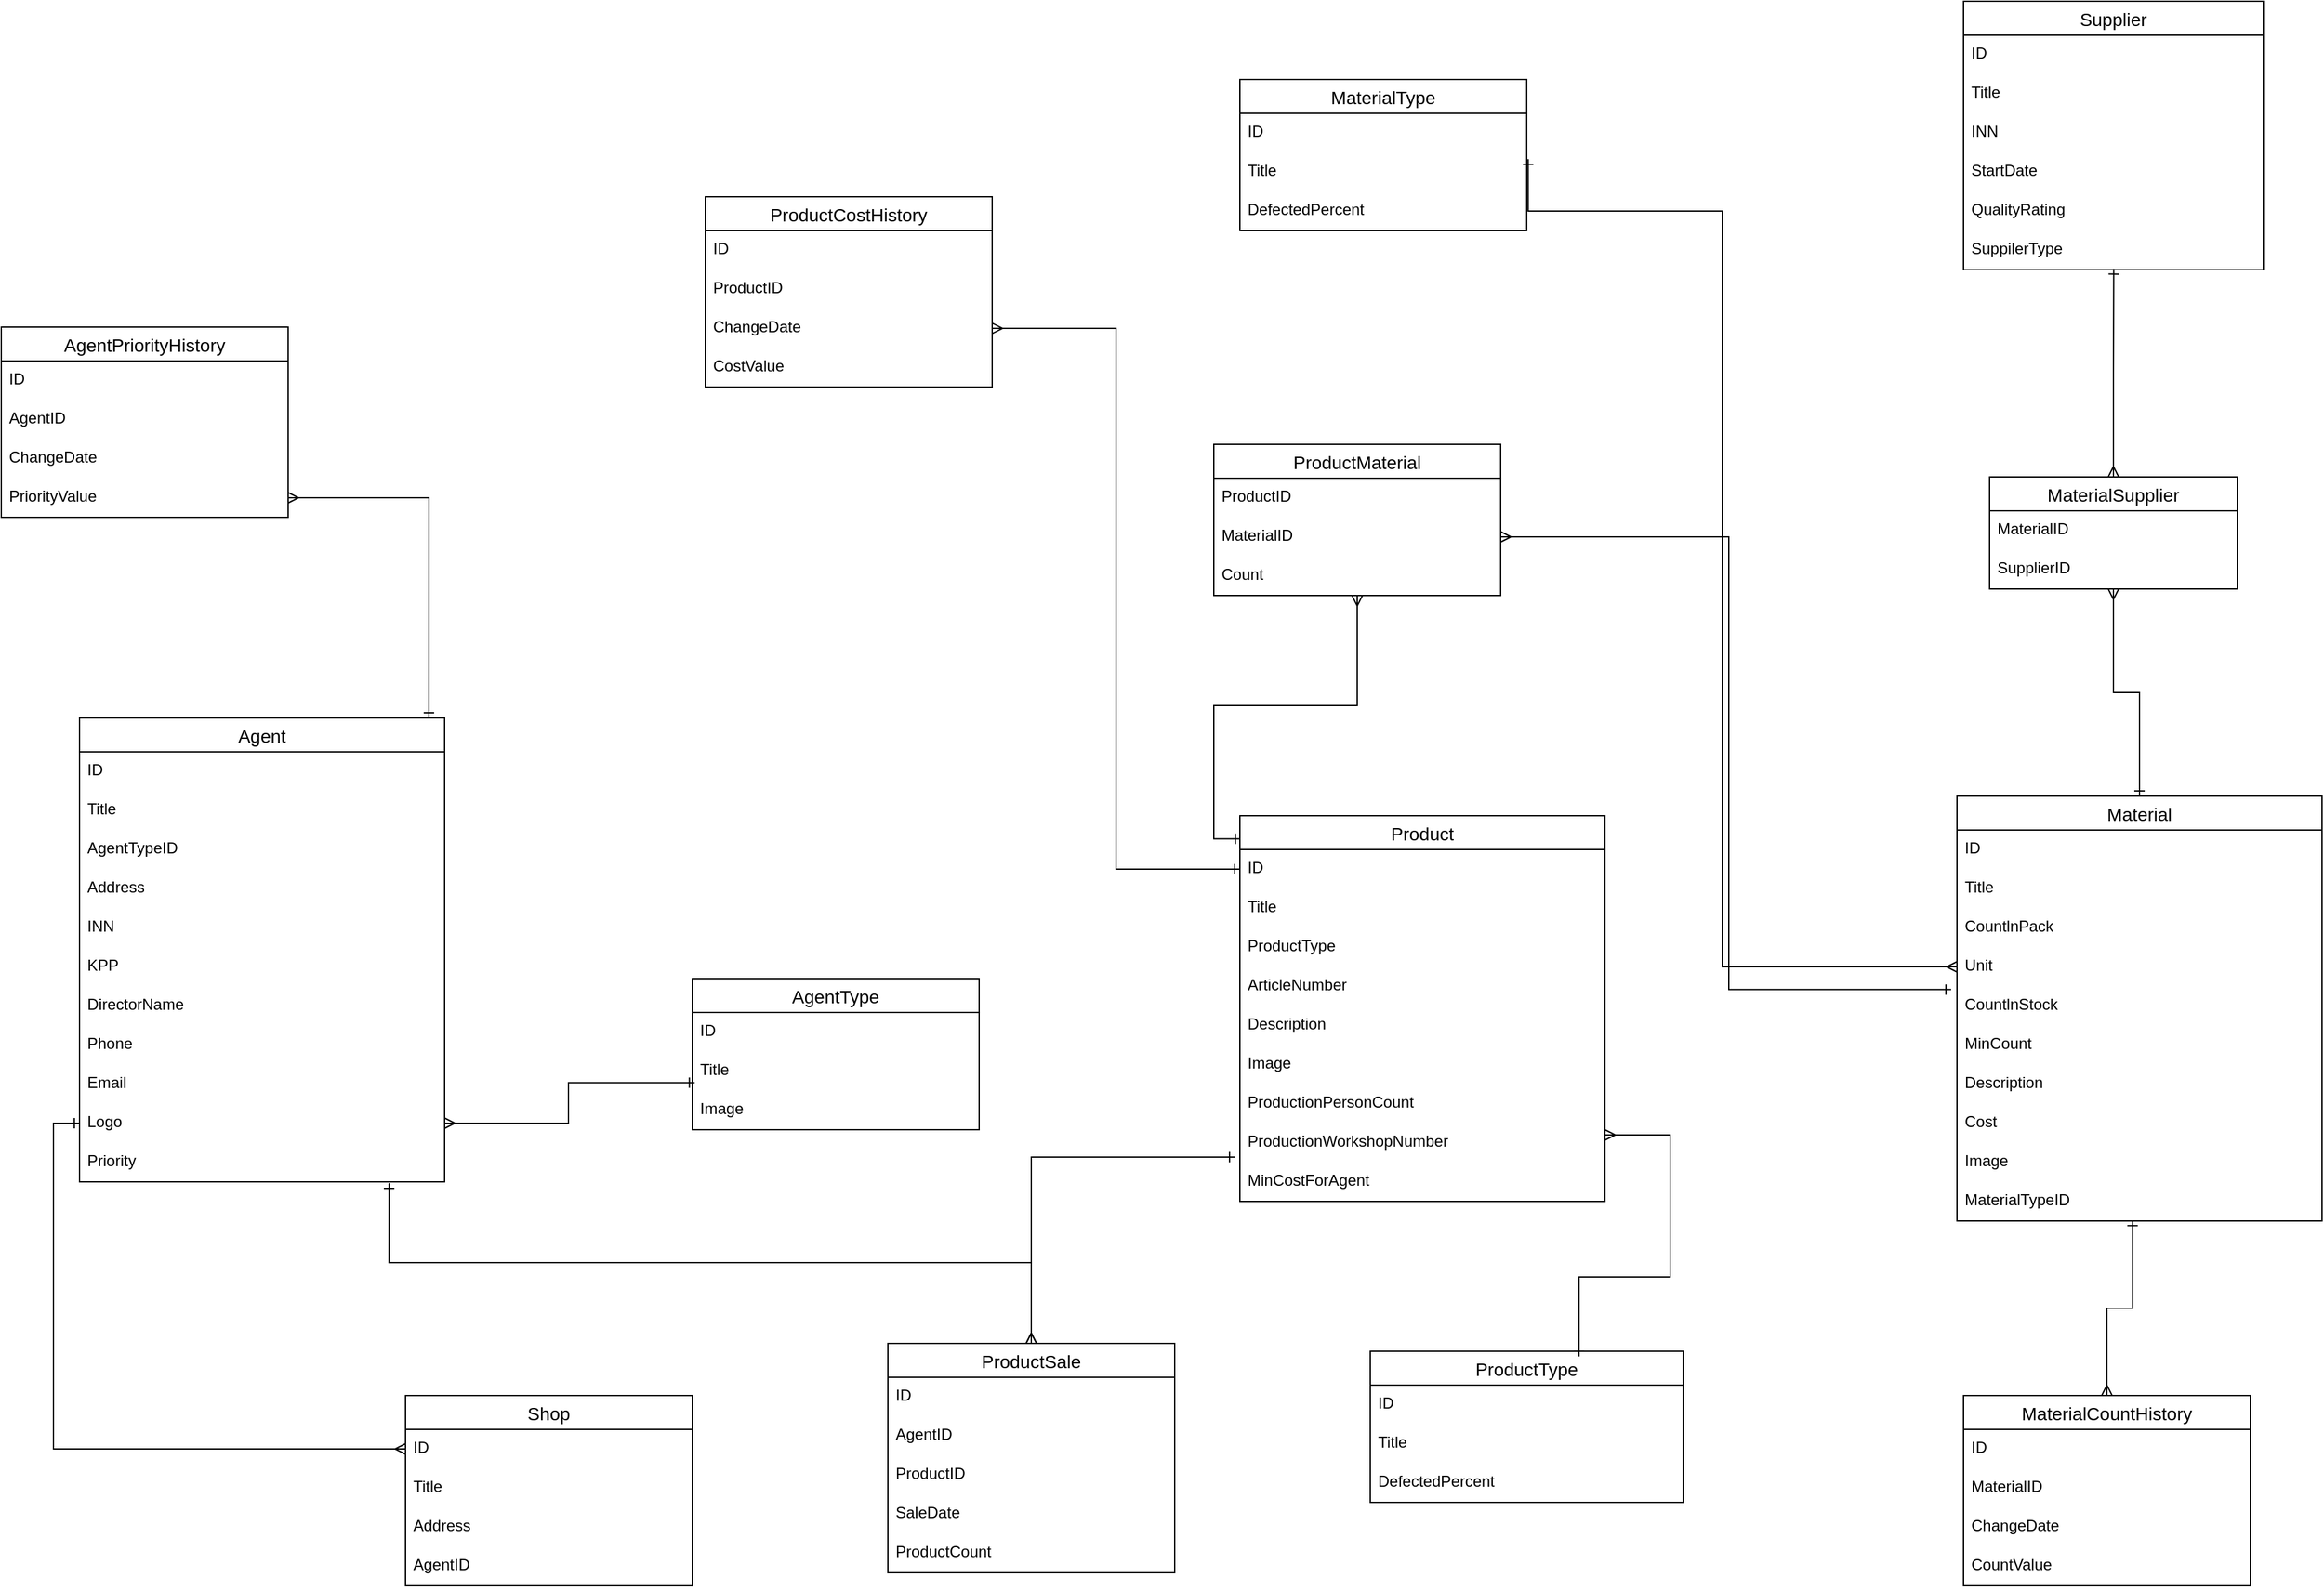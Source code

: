 <mxfile version="20.7.4" type="github">
  <diagram id="gaqqWcCMoweYMtIt2G3g" name="Страница 1">
    <mxGraphModel dx="2850" dy="983" grid="1" gridSize="10" guides="1" tooltips="1" connect="1" arrows="1" fold="1" page="1" pageScale="1" pageWidth="1100" pageHeight="850" math="0" shadow="0">
      <root>
        <mxCell id="0" />
        <mxCell id="1" parent="0" />
        <mxCell id="RBDj8pT3koU-qj71rcrs-1" value="MaterialType" style="swimlane;fontStyle=0;childLayout=stackLayout;horizontal=1;startSize=26;horizontalStack=0;resizeParent=1;resizeParentMax=0;resizeLast=0;collapsible=1;marginBottom=0;align=center;fontSize=14;" parent="1" vertex="1">
          <mxGeometry x="90" y="100" width="220" height="116" as="geometry" />
        </mxCell>
        <mxCell id="RBDj8pT3koU-qj71rcrs-2" value="ID" style="text;strokeColor=none;fillColor=none;spacingLeft=4;spacingRight=4;overflow=hidden;rotatable=0;points=[[0,0.5],[1,0.5]];portConstraint=eastwest;fontSize=12;" parent="RBDj8pT3koU-qj71rcrs-1" vertex="1">
          <mxGeometry y="26" width="220" height="30" as="geometry" />
        </mxCell>
        <mxCell id="RBDj8pT3koU-qj71rcrs-3" value="Title" style="text;strokeColor=none;fillColor=none;spacingLeft=4;spacingRight=4;overflow=hidden;rotatable=0;points=[[0,0.5],[1,0.5]];portConstraint=eastwest;fontSize=12;" parent="RBDj8pT3koU-qj71rcrs-1" vertex="1">
          <mxGeometry y="56" width="220" height="30" as="geometry" />
        </mxCell>
        <mxCell id="RBDj8pT3koU-qj71rcrs-4" value="DefectedPercent" style="text;strokeColor=none;fillColor=none;spacingLeft=4;spacingRight=4;overflow=hidden;rotatable=0;points=[[0,0.5],[1,0.5]];portConstraint=eastwest;fontSize=12;" parent="RBDj8pT3koU-qj71rcrs-1" vertex="1">
          <mxGeometry y="86" width="220" height="30" as="geometry" />
        </mxCell>
        <mxCell id="RBDj8pT3koU-qj71rcrs-5" value="Supplier" style="swimlane;fontStyle=0;childLayout=stackLayout;horizontal=1;startSize=26;horizontalStack=0;resizeParent=1;resizeParentMax=0;resizeLast=0;collapsible=1;marginBottom=0;align=center;fontSize=14;" parent="1" vertex="1">
          <mxGeometry x="645" y="40" width="230" height="206" as="geometry" />
        </mxCell>
        <mxCell id="RBDj8pT3koU-qj71rcrs-6" value="ID" style="text;strokeColor=none;fillColor=none;spacingLeft=4;spacingRight=4;overflow=hidden;rotatable=0;points=[[0,0.5],[1,0.5]];portConstraint=eastwest;fontSize=12;" parent="RBDj8pT3koU-qj71rcrs-5" vertex="1">
          <mxGeometry y="26" width="230" height="30" as="geometry" />
        </mxCell>
        <mxCell id="RBDj8pT3koU-qj71rcrs-7" value="Title" style="text;strokeColor=none;fillColor=none;spacingLeft=4;spacingRight=4;overflow=hidden;rotatable=0;points=[[0,0.5],[1,0.5]];portConstraint=eastwest;fontSize=12;" parent="RBDj8pT3koU-qj71rcrs-5" vertex="1">
          <mxGeometry y="56" width="230" height="30" as="geometry" />
        </mxCell>
        <mxCell id="RBDj8pT3koU-qj71rcrs-8" value="INN" style="text;strokeColor=none;fillColor=none;spacingLeft=4;spacingRight=4;overflow=hidden;rotatable=0;points=[[0,0.5],[1,0.5]];portConstraint=eastwest;fontSize=12;" parent="RBDj8pT3koU-qj71rcrs-5" vertex="1">
          <mxGeometry y="86" width="230" height="30" as="geometry" />
        </mxCell>
        <mxCell id="RBDj8pT3koU-qj71rcrs-9" value="StartDate" style="text;strokeColor=none;fillColor=none;spacingLeft=4;spacingRight=4;overflow=hidden;rotatable=0;points=[[0,0.5],[1,0.5]];portConstraint=eastwest;fontSize=12;" parent="RBDj8pT3koU-qj71rcrs-5" vertex="1">
          <mxGeometry y="116" width="230" height="30" as="geometry" />
        </mxCell>
        <mxCell id="RBDj8pT3koU-qj71rcrs-10" value="QualityRating" style="text;strokeColor=none;fillColor=none;spacingLeft=4;spacingRight=4;overflow=hidden;rotatable=0;points=[[0,0.5],[1,0.5]];portConstraint=eastwest;fontSize=12;" parent="RBDj8pT3koU-qj71rcrs-5" vertex="1">
          <mxGeometry y="146" width="230" height="30" as="geometry" />
        </mxCell>
        <mxCell id="RBDj8pT3koU-qj71rcrs-11" value="SuppilerType" style="text;strokeColor=none;fillColor=none;spacingLeft=4;spacingRight=4;overflow=hidden;rotatable=0;points=[[0,0.5],[1,0.5]];portConstraint=eastwest;fontSize=12;" parent="RBDj8pT3koU-qj71rcrs-5" vertex="1">
          <mxGeometry y="176" width="230" height="30" as="geometry" />
        </mxCell>
        <mxCell id="RBDj8pT3koU-qj71rcrs-12" style="edgeStyle=orthogonalEdgeStyle;rounded=0;orthogonalLoop=1;jettySize=auto;html=1;entryX=0.501;entryY=0.977;entryDx=0;entryDy=0;entryPerimeter=0;startArrow=ERmany;startFill=0;endArrow=ERone;endFill=0;" parent="1" source="RBDj8pT3koU-qj71rcrs-14" target="RBDj8pT3koU-qj71rcrs-11" edge="1">
          <mxGeometry relative="1" as="geometry" />
        </mxCell>
        <mxCell id="RBDj8pT3koU-qj71rcrs-13" style="edgeStyle=orthogonalEdgeStyle;rounded=0;orthogonalLoop=1;jettySize=auto;html=1;entryX=0.5;entryY=0;entryDx=0;entryDy=0;startArrow=ERmany;startFill=0;endArrow=ERone;endFill=0;" parent="1" source="RBDj8pT3koU-qj71rcrs-14" target="RBDj8pT3koU-qj71rcrs-17" edge="1">
          <mxGeometry relative="1" as="geometry" />
        </mxCell>
        <mxCell id="RBDj8pT3koU-qj71rcrs-14" value="MaterialSupplier" style="swimlane;fontStyle=0;childLayout=stackLayout;horizontal=1;startSize=26;horizontalStack=0;resizeParent=1;resizeParentMax=0;resizeLast=0;collapsible=1;marginBottom=0;align=center;fontSize=14;" parent="1" vertex="1">
          <mxGeometry x="665" y="405" width="190" height="86" as="geometry" />
        </mxCell>
        <mxCell id="RBDj8pT3koU-qj71rcrs-15" value="MaterialID" style="text;strokeColor=none;fillColor=none;spacingLeft=4;spacingRight=4;overflow=hidden;rotatable=0;points=[[0,0.5],[1,0.5]];portConstraint=eastwest;fontSize=12;" parent="RBDj8pT3koU-qj71rcrs-14" vertex="1">
          <mxGeometry y="26" width="190" height="30" as="geometry" />
        </mxCell>
        <mxCell id="RBDj8pT3koU-qj71rcrs-16" value="SupplierID" style="text;strokeColor=none;fillColor=none;spacingLeft=4;spacingRight=4;overflow=hidden;rotatable=0;points=[[0,0.5],[1,0.5]];portConstraint=eastwest;fontSize=12;" parent="RBDj8pT3koU-qj71rcrs-14" vertex="1">
          <mxGeometry y="56" width="190" height="30" as="geometry" />
        </mxCell>
        <mxCell id="RBDj8pT3koU-qj71rcrs-17" value="Material" style="swimlane;fontStyle=0;childLayout=stackLayout;horizontal=1;startSize=26;horizontalStack=0;resizeParent=1;resizeParentMax=0;resizeLast=0;collapsible=1;marginBottom=0;align=center;fontSize=14;" parent="1" vertex="1">
          <mxGeometry x="640" y="650" width="280" height="326" as="geometry" />
        </mxCell>
        <mxCell id="RBDj8pT3koU-qj71rcrs-18" value="ID" style="text;strokeColor=none;fillColor=none;spacingLeft=4;spacingRight=4;overflow=hidden;rotatable=0;points=[[0,0.5],[1,0.5]];portConstraint=eastwest;fontSize=12;" parent="RBDj8pT3koU-qj71rcrs-17" vertex="1">
          <mxGeometry y="26" width="280" height="30" as="geometry" />
        </mxCell>
        <mxCell id="RBDj8pT3koU-qj71rcrs-19" value="Title" style="text;strokeColor=none;fillColor=none;spacingLeft=4;spacingRight=4;overflow=hidden;rotatable=0;points=[[0,0.5],[1,0.5]];portConstraint=eastwest;fontSize=12;" parent="RBDj8pT3koU-qj71rcrs-17" vertex="1">
          <mxGeometry y="56" width="280" height="30" as="geometry" />
        </mxCell>
        <mxCell id="RBDj8pT3koU-qj71rcrs-20" value="CountlnPack" style="text;strokeColor=none;fillColor=none;spacingLeft=4;spacingRight=4;overflow=hidden;rotatable=0;points=[[0,0.5],[1,0.5]];portConstraint=eastwest;fontSize=12;" parent="RBDj8pT3koU-qj71rcrs-17" vertex="1">
          <mxGeometry y="86" width="280" height="30" as="geometry" />
        </mxCell>
        <mxCell id="RBDj8pT3koU-qj71rcrs-21" value="Unit" style="text;strokeColor=none;fillColor=none;spacingLeft=4;spacingRight=4;overflow=hidden;rotatable=0;points=[[0,0.5],[1,0.5]];portConstraint=eastwest;fontSize=12;" parent="RBDj8pT3koU-qj71rcrs-17" vertex="1">
          <mxGeometry y="116" width="280" height="30" as="geometry" />
        </mxCell>
        <mxCell id="RBDj8pT3koU-qj71rcrs-22" value="CountlnStock" style="text;strokeColor=none;fillColor=none;spacingLeft=4;spacingRight=4;overflow=hidden;rotatable=0;points=[[0,0.5],[1,0.5]];portConstraint=eastwest;fontSize=12;" parent="RBDj8pT3koU-qj71rcrs-17" vertex="1">
          <mxGeometry y="146" width="280" height="30" as="geometry" />
        </mxCell>
        <mxCell id="RBDj8pT3koU-qj71rcrs-23" value="MinCount" style="text;strokeColor=none;fillColor=none;spacingLeft=4;spacingRight=4;overflow=hidden;rotatable=0;points=[[0,0.5],[1,0.5]];portConstraint=eastwest;fontSize=12;" parent="RBDj8pT3koU-qj71rcrs-17" vertex="1">
          <mxGeometry y="176" width="280" height="30" as="geometry" />
        </mxCell>
        <mxCell id="RBDj8pT3koU-qj71rcrs-24" value="Description" style="text;strokeColor=none;fillColor=none;spacingLeft=4;spacingRight=4;overflow=hidden;rotatable=0;points=[[0,0.5],[1,0.5]];portConstraint=eastwest;fontSize=12;" parent="RBDj8pT3koU-qj71rcrs-17" vertex="1">
          <mxGeometry y="206" width="280" height="30" as="geometry" />
        </mxCell>
        <mxCell id="RBDj8pT3koU-qj71rcrs-25" value="Cost" style="text;strokeColor=none;fillColor=none;spacingLeft=4;spacingRight=4;overflow=hidden;rotatable=0;points=[[0,0.5],[1,0.5]];portConstraint=eastwest;fontSize=12;" parent="RBDj8pT3koU-qj71rcrs-17" vertex="1">
          <mxGeometry y="236" width="280" height="30" as="geometry" />
        </mxCell>
        <mxCell id="RBDj8pT3koU-qj71rcrs-26" value="Image" style="text;strokeColor=none;fillColor=none;spacingLeft=4;spacingRight=4;overflow=hidden;rotatable=0;points=[[0,0.5],[1,0.5]];portConstraint=eastwest;fontSize=12;" parent="RBDj8pT3koU-qj71rcrs-17" vertex="1">
          <mxGeometry y="266" width="280" height="30" as="geometry" />
        </mxCell>
        <mxCell id="RBDj8pT3koU-qj71rcrs-27" value="MaterialTypeID" style="text;strokeColor=none;fillColor=none;spacingLeft=4;spacingRight=4;overflow=hidden;rotatable=0;points=[[0,0.5],[1,0.5]];portConstraint=eastwest;fontSize=12;" parent="RBDj8pT3koU-qj71rcrs-17" vertex="1">
          <mxGeometry y="296" width="280" height="30" as="geometry" />
        </mxCell>
        <mxCell id="RBDj8pT3koU-qj71rcrs-28" style="edgeStyle=orthogonalEdgeStyle;rounded=0;orthogonalLoop=1;jettySize=auto;html=1;entryX=0.481;entryY=0.987;entryDx=0;entryDy=0;entryPerimeter=0;startArrow=ERmany;startFill=0;endArrow=ERone;endFill=0;" parent="1" source="RBDj8pT3koU-qj71rcrs-29" target="RBDj8pT3koU-qj71rcrs-27" edge="1">
          <mxGeometry relative="1" as="geometry" />
        </mxCell>
        <mxCell id="RBDj8pT3koU-qj71rcrs-29" value="MaterialCountHistory" style="swimlane;fontStyle=0;childLayout=stackLayout;horizontal=1;startSize=26;horizontalStack=0;resizeParent=1;resizeParentMax=0;resizeLast=0;collapsible=1;marginBottom=0;align=center;fontSize=14;" parent="1" vertex="1">
          <mxGeometry x="645" y="1110" width="220" height="146" as="geometry" />
        </mxCell>
        <mxCell id="RBDj8pT3koU-qj71rcrs-30" value="ID" style="text;strokeColor=none;fillColor=none;spacingLeft=4;spacingRight=4;overflow=hidden;rotatable=0;points=[[0,0.5],[1,0.5]];portConstraint=eastwest;fontSize=12;" parent="RBDj8pT3koU-qj71rcrs-29" vertex="1">
          <mxGeometry y="26" width="220" height="30" as="geometry" />
        </mxCell>
        <mxCell id="RBDj8pT3koU-qj71rcrs-31" value="MaterialID" style="text;strokeColor=none;fillColor=none;spacingLeft=4;spacingRight=4;overflow=hidden;rotatable=0;points=[[0,0.5],[1,0.5]];portConstraint=eastwest;fontSize=12;" parent="RBDj8pT3koU-qj71rcrs-29" vertex="1">
          <mxGeometry y="56" width="220" height="30" as="geometry" />
        </mxCell>
        <mxCell id="RBDj8pT3koU-qj71rcrs-32" value="ChangeDate" style="text;strokeColor=none;fillColor=none;spacingLeft=4;spacingRight=4;overflow=hidden;rotatable=0;points=[[0,0.5],[1,0.5]];portConstraint=eastwest;fontSize=12;" parent="RBDj8pT3koU-qj71rcrs-29" vertex="1">
          <mxGeometry y="86" width="220" height="30" as="geometry" />
        </mxCell>
        <mxCell id="RBDj8pT3koU-qj71rcrs-33" value="CountValue" style="text;strokeColor=none;fillColor=none;spacingLeft=4;spacingRight=4;overflow=hidden;rotatable=0;points=[[0,0.5],[1,0.5]];portConstraint=eastwest;fontSize=12;" parent="RBDj8pT3koU-qj71rcrs-29" vertex="1">
          <mxGeometry y="116" width="220" height="30" as="geometry" />
        </mxCell>
        <mxCell id="RBDj8pT3koU-qj71rcrs-34" value="ProductType" style="swimlane;fontStyle=0;childLayout=stackLayout;horizontal=1;startSize=26;horizontalStack=0;resizeParent=1;resizeParentMax=0;resizeLast=0;collapsible=1;marginBottom=0;align=center;fontSize=14;" parent="1" vertex="1">
          <mxGeometry x="190" y="1076" width="240" height="116" as="geometry" />
        </mxCell>
        <mxCell id="RBDj8pT3koU-qj71rcrs-35" value="ID" style="text;strokeColor=none;fillColor=none;spacingLeft=4;spacingRight=4;overflow=hidden;rotatable=0;points=[[0,0.5],[1,0.5]];portConstraint=eastwest;fontSize=12;" parent="RBDj8pT3koU-qj71rcrs-34" vertex="1">
          <mxGeometry y="26" width="240" height="30" as="geometry" />
        </mxCell>
        <mxCell id="RBDj8pT3koU-qj71rcrs-36" value="Title" style="text;strokeColor=none;fillColor=none;spacingLeft=4;spacingRight=4;overflow=hidden;rotatable=0;points=[[0,0.5],[1,0.5]];portConstraint=eastwest;fontSize=12;" parent="RBDj8pT3koU-qj71rcrs-34" vertex="1">
          <mxGeometry y="56" width="240" height="30" as="geometry" />
        </mxCell>
        <mxCell id="RBDj8pT3koU-qj71rcrs-37" value="DefectedPercent" style="text;strokeColor=none;fillColor=none;spacingLeft=4;spacingRight=4;overflow=hidden;rotatable=0;points=[[0,0.5],[1,0.5]];portConstraint=eastwest;fontSize=12;" parent="RBDj8pT3koU-qj71rcrs-34" vertex="1">
          <mxGeometry y="86" width="240" height="30" as="geometry" />
        </mxCell>
        <mxCell id="RBDj8pT3koU-qj71rcrs-38" style="edgeStyle=orthogonalEdgeStyle;rounded=0;orthogonalLoop=1;jettySize=auto;html=1;entryX=0.002;entryY=0.06;entryDx=0;entryDy=0;entryPerimeter=0;startArrow=ERmany;startFill=0;endArrow=ERone;endFill=0;" parent="1" source="RBDj8pT3koU-qj71rcrs-39" target="RBDj8pT3koU-qj71rcrs-43" edge="1">
          <mxGeometry relative="1" as="geometry" />
        </mxCell>
        <mxCell id="RBDj8pT3koU-qj71rcrs-39" value="ProductMaterial" style="swimlane;fontStyle=0;childLayout=stackLayout;horizontal=1;startSize=26;horizontalStack=0;resizeParent=1;resizeParentMax=0;resizeLast=0;collapsible=1;marginBottom=0;align=center;fontSize=14;" parent="1" vertex="1">
          <mxGeometry x="70" y="380" width="220" height="116" as="geometry" />
        </mxCell>
        <mxCell id="RBDj8pT3koU-qj71rcrs-40" value="ProductID" style="text;strokeColor=none;fillColor=none;spacingLeft=4;spacingRight=4;overflow=hidden;rotatable=0;points=[[0,0.5],[1,0.5]];portConstraint=eastwest;fontSize=12;" parent="RBDj8pT3koU-qj71rcrs-39" vertex="1">
          <mxGeometry y="26" width="220" height="30" as="geometry" />
        </mxCell>
        <mxCell id="RBDj8pT3koU-qj71rcrs-41" value="MaterialID" style="text;strokeColor=none;fillColor=none;spacingLeft=4;spacingRight=4;overflow=hidden;rotatable=0;points=[[0,0.5],[1,0.5]];portConstraint=eastwest;fontSize=12;" parent="RBDj8pT3koU-qj71rcrs-39" vertex="1">
          <mxGeometry y="56" width="220" height="30" as="geometry" />
        </mxCell>
        <mxCell id="RBDj8pT3koU-qj71rcrs-42" value="Count" style="text;strokeColor=none;fillColor=none;spacingLeft=4;spacingRight=4;overflow=hidden;rotatable=0;points=[[0,0.5],[1,0.5]];portConstraint=eastwest;fontSize=12;" parent="RBDj8pT3koU-qj71rcrs-39" vertex="1">
          <mxGeometry y="86" width="220" height="30" as="geometry" />
        </mxCell>
        <mxCell id="RBDj8pT3koU-qj71rcrs-43" value="Product" style="swimlane;fontStyle=0;childLayout=stackLayout;horizontal=1;startSize=26;horizontalStack=0;resizeParent=1;resizeParentMax=0;resizeLast=0;collapsible=1;marginBottom=0;align=center;fontSize=14;" parent="1" vertex="1">
          <mxGeometry x="90" y="665" width="280" height="296" as="geometry" />
        </mxCell>
        <mxCell id="RBDj8pT3koU-qj71rcrs-44" value="ID" style="text;strokeColor=none;fillColor=none;spacingLeft=4;spacingRight=4;overflow=hidden;rotatable=0;points=[[0,0.5],[1,0.5]];portConstraint=eastwest;fontSize=12;" parent="RBDj8pT3koU-qj71rcrs-43" vertex="1">
          <mxGeometry y="26" width="280" height="30" as="geometry" />
        </mxCell>
        <mxCell id="RBDj8pT3koU-qj71rcrs-45" value="Title" style="text;strokeColor=none;fillColor=none;spacingLeft=4;spacingRight=4;overflow=hidden;rotatable=0;points=[[0,0.5],[1,0.5]];portConstraint=eastwest;fontSize=12;" parent="RBDj8pT3koU-qj71rcrs-43" vertex="1">
          <mxGeometry y="56" width="280" height="30" as="geometry" />
        </mxCell>
        <mxCell id="RBDj8pT3koU-qj71rcrs-46" value="ProductType" style="text;strokeColor=none;fillColor=none;spacingLeft=4;spacingRight=4;overflow=hidden;rotatable=0;points=[[0,0.5],[1,0.5]];portConstraint=eastwest;fontSize=12;" parent="RBDj8pT3koU-qj71rcrs-43" vertex="1">
          <mxGeometry y="86" width="280" height="30" as="geometry" />
        </mxCell>
        <mxCell id="RBDj8pT3koU-qj71rcrs-47" value="ArticleNumber" style="text;strokeColor=none;fillColor=none;spacingLeft=4;spacingRight=4;overflow=hidden;rotatable=0;points=[[0,0.5],[1,0.5]];portConstraint=eastwest;fontSize=12;" parent="RBDj8pT3koU-qj71rcrs-43" vertex="1">
          <mxGeometry y="116" width="280" height="30" as="geometry" />
        </mxCell>
        <mxCell id="RBDj8pT3koU-qj71rcrs-48" value="Description" style="text;strokeColor=none;fillColor=none;spacingLeft=4;spacingRight=4;overflow=hidden;rotatable=0;points=[[0,0.5],[1,0.5]];portConstraint=eastwest;fontSize=12;" parent="RBDj8pT3koU-qj71rcrs-43" vertex="1">
          <mxGeometry y="146" width="280" height="30" as="geometry" />
        </mxCell>
        <mxCell id="RBDj8pT3koU-qj71rcrs-49" value="Image" style="text;strokeColor=none;fillColor=none;spacingLeft=4;spacingRight=4;overflow=hidden;rotatable=0;points=[[0,0.5],[1,0.5]];portConstraint=eastwest;fontSize=12;" parent="RBDj8pT3koU-qj71rcrs-43" vertex="1">
          <mxGeometry y="176" width="280" height="30" as="geometry" />
        </mxCell>
        <mxCell id="RBDj8pT3koU-qj71rcrs-50" value="ProductionPersonCount" style="text;strokeColor=none;fillColor=none;spacingLeft=4;spacingRight=4;overflow=hidden;rotatable=0;points=[[0,0.5],[1,0.5]];portConstraint=eastwest;fontSize=12;" parent="RBDj8pT3koU-qj71rcrs-43" vertex="1">
          <mxGeometry y="206" width="280" height="30" as="geometry" />
        </mxCell>
        <mxCell id="RBDj8pT3koU-qj71rcrs-51" value="ProductionWorkshopNumber" style="text;strokeColor=none;fillColor=none;spacingLeft=4;spacingRight=4;overflow=hidden;rotatable=0;points=[[0,0.5],[1,0.5]];portConstraint=eastwest;fontSize=12;" parent="RBDj8pT3koU-qj71rcrs-43" vertex="1">
          <mxGeometry y="236" width="280" height="30" as="geometry" />
        </mxCell>
        <mxCell id="RBDj8pT3koU-qj71rcrs-52" value="MinCostForAgent" style="text;strokeColor=none;fillColor=none;spacingLeft=4;spacingRight=4;overflow=hidden;rotatable=0;points=[[0,0.5],[1,0.5]];portConstraint=eastwest;fontSize=12;" parent="RBDj8pT3koU-qj71rcrs-43" vertex="1">
          <mxGeometry y="266" width="280" height="30" as="geometry" />
        </mxCell>
        <mxCell id="RBDj8pT3koU-qj71rcrs-53" value="AgentType" style="swimlane;fontStyle=0;childLayout=stackLayout;horizontal=1;startSize=26;horizontalStack=0;resizeParent=1;resizeParentMax=0;resizeLast=0;collapsible=1;marginBottom=0;align=center;fontSize=14;" parent="1" vertex="1">
          <mxGeometry x="-330" y="790" width="220" height="116" as="geometry" />
        </mxCell>
        <mxCell id="RBDj8pT3koU-qj71rcrs-54" value="ID" style="text;strokeColor=none;fillColor=none;spacingLeft=4;spacingRight=4;overflow=hidden;rotatable=0;points=[[0,0.5],[1,0.5]];portConstraint=eastwest;fontSize=12;" parent="RBDj8pT3koU-qj71rcrs-53" vertex="1">
          <mxGeometry y="26" width="220" height="30" as="geometry" />
        </mxCell>
        <mxCell id="RBDj8pT3koU-qj71rcrs-55" value="Title" style="text;strokeColor=none;fillColor=none;spacingLeft=4;spacingRight=4;overflow=hidden;rotatable=0;points=[[0,0.5],[1,0.5]];portConstraint=eastwest;fontSize=12;" parent="RBDj8pT3koU-qj71rcrs-53" vertex="1">
          <mxGeometry y="56" width="220" height="30" as="geometry" />
        </mxCell>
        <mxCell id="RBDj8pT3koU-qj71rcrs-56" value="Image" style="text;strokeColor=none;fillColor=none;spacingLeft=4;spacingRight=4;overflow=hidden;rotatable=0;points=[[0,0.5],[1,0.5]];portConstraint=eastwest;fontSize=12;" parent="RBDj8pT3koU-qj71rcrs-53" vertex="1">
          <mxGeometry y="86" width="220" height="30" as="geometry" />
        </mxCell>
        <mxCell id="RBDj8pT3koU-qj71rcrs-57" style="edgeStyle=orthogonalEdgeStyle;rounded=0;orthogonalLoop=1;jettySize=auto;html=1;entryX=0.848;entryY=1.033;entryDx=0;entryDy=0;entryPerimeter=0;startArrow=ERmany;startFill=0;endArrow=ERone;endFill=0;" parent="1" source="RBDj8pT3koU-qj71rcrs-59" target="RBDj8pT3koU-qj71rcrs-91" edge="1">
          <mxGeometry relative="1" as="geometry" />
        </mxCell>
        <mxCell id="RBDj8pT3koU-qj71rcrs-58" style="edgeStyle=orthogonalEdgeStyle;rounded=0;orthogonalLoop=1;jettySize=auto;html=1;entryX=-0.014;entryY=0.867;entryDx=0;entryDy=0;entryPerimeter=0;startArrow=ERmany;startFill=0;endArrow=ERone;endFill=0;" parent="1" source="RBDj8pT3koU-qj71rcrs-59" target="RBDj8pT3koU-qj71rcrs-51" edge="1">
          <mxGeometry relative="1" as="geometry" />
        </mxCell>
        <mxCell id="RBDj8pT3koU-qj71rcrs-59" value="ProductSale" style="swimlane;fontStyle=0;childLayout=stackLayout;horizontal=1;startSize=26;horizontalStack=0;resizeParent=1;resizeParentMax=0;resizeLast=0;collapsible=1;marginBottom=0;align=center;fontSize=14;" parent="1" vertex="1">
          <mxGeometry x="-180" y="1070" width="220" height="176" as="geometry" />
        </mxCell>
        <mxCell id="RBDj8pT3koU-qj71rcrs-60" value="ID" style="text;strokeColor=none;fillColor=none;spacingLeft=4;spacingRight=4;overflow=hidden;rotatable=0;points=[[0,0.5],[1,0.5]];portConstraint=eastwest;fontSize=12;" parent="RBDj8pT3koU-qj71rcrs-59" vertex="1">
          <mxGeometry y="26" width="220" height="30" as="geometry" />
        </mxCell>
        <mxCell id="RBDj8pT3koU-qj71rcrs-61" value="AgentID" style="text;strokeColor=none;fillColor=none;spacingLeft=4;spacingRight=4;overflow=hidden;rotatable=0;points=[[0,0.5],[1,0.5]];portConstraint=eastwest;fontSize=12;" parent="RBDj8pT3koU-qj71rcrs-59" vertex="1">
          <mxGeometry y="56" width="220" height="30" as="geometry" />
        </mxCell>
        <mxCell id="RBDj8pT3koU-qj71rcrs-62" value="ProductID" style="text;strokeColor=none;fillColor=none;spacingLeft=4;spacingRight=4;overflow=hidden;rotatable=0;points=[[0,0.5],[1,0.5]];portConstraint=eastwest;fontSize=12;" parent="RBDj8pT3koU-qj71rcrs-59" vertex="1">
          <mxGeometry y="86" width="220" height="30" as="geometry" />
        </mxCell>
        <mxCell id="RBDj8pT3koU-qj71rcrs-63" value="SaleDate" style="text;strokeColor=none;fillColor=none;spacingLeft=4;spacingRight=4;overflow=hidden;rotatable=0;points=[[0,0.5],[1,0.5]];portConstraint=eastwest;fontSize=12;" parent="RBDj8pT3koU-qj71rcrs-59" vertex="1">
          <mxGeometry y="116" width="220" height="30" as="geometry" />
        </mxCell>
        <mxCell id="RBDj8pT3koU-qj71rcrs-64" value="ProductCount" style="text;strokeColor=none;fillColor=none;spacingLeft=4;spacingRight=4;overflow=hidden;rotatable=0;points=[[0,0.5],[1,0.5]];portConstraint=eastwest;fontSize=12;" parent="RBDj8pT3koU-qj71rcrs-59" vertex="1">
          <mxGeometry y="146" width="220" height="30" as="geometry" />
        </mxCell>
        <mxCell id="RBDj8pT3koU-qj71rcrs-65" value="Shop" style="swimlane;fontStyle=0;childLayout=stackLayout;horizontal=1;startSize=26;horizontalStack=0;resizeParent=1;resizeParentMax=0;resizeLast=0;collapsible=1;marginBottom=0;align=center;fontSize=14;" parent="1" vertex="1">
          <mxGeometry x="-550" y="1110" width="220" height="146" as="geometry" />
        </mxCell>
        <mxCell id="RBDj8pT3koU-qj71rcrs-66" value="ID" style="text;strokeColor=none;fillColor=none;spacingLeft=4;spacingRight=4;overflow=hidden;rotatable=0;points=[[0,0.5],[1,0.5]];portConstraint=eastwest;fontSize=12;" parent="RBDj8pT3koU-qj71rcrs-65" vertex="1">
          <mxGeometry y="26" width="220" height="30" as="geometry" />
        </mxCell>
        <mxCell id="RBDj8pT3koU-qj71rcrs-67" value="Title" style="text;strokeColor=none;fillColor=none;spacingLeft=4;spacingRight=4;overflow=hidden;rotatable=0;points=[[0,0.5],[1,0.5]];portConstraint=eastwest;fontSize=12;" parent="RBDj8pT3koU-qj71rcrs-65" vertex="1">
          <mxGeometry y="56" width="220" height="30" as="geometry" />
        </mxCell>
        <mxCell id="RBDj8pT3koU-qj71rcrs-68" value="Address" style="text;strokeColor=none;fillColor=none;spacingLeft=4;spacingRight=4;overflow=hidden;rotatable=0;points=[[0,0.5],[1,0.5]];portConstraint=eastwest;fontSize=12;" parent="RBDj8pT3koU-qj71rcrs-65" vertex="1">
          <mxGeometry y="86" width="220" height="30" as="geometry" />
        </mxCell>
        <mxCell id="RBDj8pT3koU-qj71rcrs-69" value="AgentID" style="text;strokeColor=none;fillColor=none;spacingLeft=4;spacingRight=4;overflow=hidden;rotatable=0;points=[[0,0.5],[1,0.5]];portConstraint=eastwest;fontSize=12;" parent="RBDj8pT3koU-qj71rcrs-65" vertex="1">
          <mxGeometry y="116" width="220" height="30" as="geometry" />
        </mxCell>
        <mxCell id="RBDj8pT3koU-qj71rcrs-70" value="ProductCostHistory" style="swimlane;fontStyle=0;childLayout=stackLayout;horizontal=1;startSize=26;horizontalStack=0;resizeParent=1;resizeParentMax=0;resizeLast=0;collapsible=1;marginBottom=0;align=center;fontSize=14;" parent="1" vertex="1">
          <mxGeometry x="-320" y="190" width="220" height="146" as="geometry" />
        </mxCell>
        <mxCell id="RBDj8pT3koU-qj71rcrs-71" value="ID" style="text;strokeColor=none;fillColor=none;spacingLeft=4;spacingRight=4;overflow=hidden;rotatable=0;points=[[0,0.5],[1,0.5]];portConstraint=eastwest;fontSize=12;" parent="RBDj8pT3koU-qj71rcrs-70" vertex="1">
          <mxGeometry y="26" width="220" height="30" as="geometry" />
        </mxCell>
        <mxCell id="RBDj8pT3koU-qj71rcrs-72" value="ProductID" style="text;strokeColor=none;fillColor=none;spacingLeft=4;spacingRight=4;overflow=hidden;rotatable=0;points=[[0,0.5],[1,0.5]];portConstraint=eastwest;fontSize=12;" parent="RBDj8pT3koU-qj71rcrs-70" vertex="1">
          <mxGeometry y="56" width="220" height="30" as="geometry" />
        </mxCell>
        <mxCell id="RBDj8pT3koU-qj71rcrs-73" value="ChangeDate" style="text;strokeColor=none;fillColor=none;spacingLeft=4;spacingRight=4;overflow=hidden;rotatable=0;points=[[0,0.5],[1,0.5]];portConstraint=eastwest;fontSize=12;" parent="RBDj8pT3koU-qj71rcrs-70" vertex="1">
          <mxGeometry y="86" width="220" height="30" as="geometry" />
        </mxCell>
        <mxCell id="RBDj8pT3koU-qj71rcrs-74" value="CostValue" style="text;strokeColor=none;fillColor=none;spacingLeft=4;spacingRight=4;overflow=hidden;rotatable=0;points=[[0,0.5],[1,0.5]];portConstraint=eastwest;fontSize=12;" parent="RBDj8pT3koU-qj71rcrs-70" vertex="1">
          <mxGeometry y="116" width="220" height="30" as="geometry" />
        </mxCell>
        <mxCell id="RBDj8pT3koU-qj71rcrs-75" value="AgentPriorityHistory" style="swimlane;fontStyle=0;childLayout=stackLayout;horizontal=1;startSize=26;horizontalStack=0;resizeParent=1;resizeParentMax=0;resizeLast=0;collapsible=1;marginBottom=0;align=center;fontSize=14;" parent="1" vertex="1">
          <mxGeometry x="-860" y="290" width="220" height="146" as="geometry" />
        </mxCell>
        <mxCell id="RBDj8pT3koU-qj71rcrs-76" value="ID" style="text;strokeColor=none;fillColor=none;spacingLeft=4;spacingRight=4;overflow=hidden;rotatable=0;points=[[0,0.5],[1,0.5]];portConstraint=eastwest;fontSize=12;" parent="RBDj8pT3koU-qj71rcrs-75" vertex="1">
          <mxGeometry y="26" width="220" height="30" as="geometry" />
        </mxCell>
        <mxCell id="RBDj8pT3koU-qj71rcrs-77" value="AgentID" style="text;strokeColor=none;fillColor=none;spacingLeft=4;spacingRight=4;overflow=hidden;rotatable=0;points=[[0,0.5],[1,0.5]];portConstraint=eastwest;fontSize=12;" parent="RBDj8pT3koU-qj71rcrs-75" vertex="1">
          <mxGeometry y="56" width="220" height="30" as="geometry" />
        </mxCell>
        <mxCell id="RBDj8pT3koU-qj71rcrs-78" value="ChangeDate" style="text;strokeColor=none;fillColor=none;spacingLeft=4;spacingRight=4;overflow=hidden;rotatable=0;points=[[0,0.5],[1,0.5]];portConstraint=eastwest;fontSize=12;" parent="RBDj8pT3koU-qj71rcrs-75" vertex="1">
          <mxGeometry y="86" width="220" height="30" as="geometry" />
        </mxCell>
        <mxCell id="RBDj8pT3koU-qj71rcrs-79" value="PriorityValue" style="text;strokeColor=none;fillColor=none;spacingLeft=4;spacingRight=4;overflow=hidden;rotatable=0;points=[[0,0.5],[1,0.5]];portConstraint=eastwest;fontSize=12;" parent="RBDj8pT3koU-qj71rcrs-75" vertex="1">
          <mxGeometry y="116" width="220" height="30" as="geometry" />
        </mxCell>
        <mxCell id="RBDj8pT3koU-qj71rcrs-80" value="Agent" style="swimlane;fontStyle=0;childLayout=stackLayout;horizontal=1;startSize=26;horizontalStack=0;resizeParent=1;resizeParentMax=0;resizeLast=0;collapsible=1;marginBottom=0;align=center;fontSize=14;" parent="1" vertex="1">
          <mxGeometry x="-800" y="590" width="280" height="356" as="geometry" />
        </mxCell>
        <mxCell id="RBDj8pT3koU-qj71rcrs-81" value="ID" style="text;strokeColor=none;fillColor=none;spacingLeft=4;spacingRight=4;overflow=hidden;rotatable=0;points=[[0,0.5],[1,0.5]];portConstraint=eastwest;fontSize=12;" parent="RBDj8pT3koU-qj71rcrs-80" vertex="1">
          <mxGeometry y="26" width="280" height="30" as="geometry" />
        </mxCell>
        <mxCell id="RBDj8pT3koU-qj71rcrs-82" value="Title" style="text;strokeColor=none;fillColor=none;spacingLeft=4;spacingRight=4;overflow=hidden;rotatable=0;points=[[0,0.5],[1,0.5]];portConstraint=eastwest;fontSize=12;" parent="RBDj8pT3koU-qj71rcrs-80" vertex="1">
          <mxGeometry y="56" width="280" height="30" as="geometry" />
        </mxCell>
        <mxCell id="RBDj8pT3koU-qj71rcrs-83" value="AgentTypeID" style="text;strokeColor=none;fillColor=none;spacingLeft=4;spacingRight=4;overflow=hidden;rotatable=0;points=[[0,0.5],[1,0.5]];portConstraint=eastwest;fontSize=12;" parent="RBDj8pT3koU-qj71rcrs-80" vertex="1">
          <mxGeometry y="86" width="280" height="30" as="geometry" />
        </mxCell>
        <mxCell id="RBDj8pT3koU-qj71rcrs-84" value="Address" style="text;strokeColor=none;fillColor=none;spacingLeft=4;spacingRight=4;overflow=hidden;rotatable=0;points=[[0,0.5],[1,0.5]];portConstraint=eastwest;fontSize=12;" parent="RBDj8pT3koU-qj71rcrs-80" vertex="1">
          <mxGeometry y="116" width="280" height="30" as="geometry" />
        </mxCell>
        <mxCell id="RBDj8pT3koU-qj71rcrs-85" value="INN" style="text;strokeColor=none;fillColor=none;spacingLeft=4;spacingRight=4;overflow=hidden;rotatable=0;points=[[0,0.5],[1,0.5]];portConstraint=eastwest;fontSize=12;" parent="RBDj8pT3koU-qj71rcrs-80" vertex="1">
          <mxGeometry y="146" width="280" height="30" as="geometry" />
        </mxCell>
        <mxCell id="RBDj8pT3koU-qj71rcrs-86" value="KPP" style="text;strokeColor=none;fillColor=none;spacingLeft=4;spacingRight=4;overflow=hidden;rotatable=0;points=[[0,0.5],[1,0.5]];portConstraint=eastwest;fontSize=12;" parent="RBDj8pT3koU-qj71rcrs-80" vertex="1">
          <mxGeometry y="176" width="280" height="30" as="geometry" />
        </mxCell>
        <mxCell id="RBDj8pT3koU-qj71rcrs-87" value="DirectorName" style="text;strokeColor=none;fillColor=none;spacingLeft=4;spacingRight=4;overflow=hidden;rotatable=0;points=[[0,0.5],[1,0.5]];portConstraint=eastwest;fontSize=12;" parent="RBDj8pT3koU-qj71rcrs-80" vertex="1">
          <mxGeometry y="206" width="280" height="30" as="geometry" />
        </mxCell>
        <mxCell id="RBDj8pT3koU-qj71rcrs-88" value="Phone" style="text;strokeColor=none;fillColor=none;spacingLeft=4;spacingRight=4;overflow=hidden;rotatable=0;points=[[0,0.5],[1,0.5]];portConstraint=eastwest;fontSize=12;" parent="RBDj8pT3koU-qj71rcrs-80" vertex="1">
          <mxGeometry y="236" width="280" height="30" as="geometry" />
        </mxCell>
        <mxCell id="RBDj8pT3koU-qj71rcrs-89" value="Email" style="text;strokeColor=none;fillColor=none;spacingLeft=4;spacingRight=4;overflow=hidden;rotatable=0;points=[[0,0.5],[1,0.5]];portConstraint=eastwest;fontSize=12;" parent="RBDj8pT3koU-qj71rcrs-80" vertex="1">
          <mxGeometry y="266" width="280" height="30" as="geometry" />
        </mxCell>
        <mxCell id="RBDj8pT3koU-qj71rcrs-90" value="Logo" style="text;strokeColor=none;fillColor=none;spacingLeft=4;spacingRight=4;overflow=hidden;rotatable=0;points=[[0,0.5],[1,0.5]];portConstraint=eastwest;fontSize=12;" parent="RBDj8pT3koU-qj71rcrs-80" vertex="1">
          <mxGeometry y="296" width="280" height="30" as="geometry" />
        </mxCell>
        <mxCell id="RBDj8pT3koU-qj71rcrs-91" value="Priority" style="text;strokeColor=none;fillColor=none;spacingLeft=4;spacingRight=4;overflow=hidden;rotatable=0;points=[[0,0.5],[1,0.5]];portConstraint=eastwest;fontSize=12;" parent="RBDj8pT3koU-qj71rcrs-80" vertex="1">
          <mxGeometry y="326" width="280" height="30" as="geometry" />
        </mxCell>
        <mxCell id="RBDj8pT3koU-qj71rcrs-92" style="edgeStyle=orthogonalEdgeStyle;rounded=0;orthogonalLoop=1;jettySize=auto;html=1;entryX=0.957;entryY=0;entryDx=0;entryDy=0;entryPerimeter=0;startArrow=ERmany;startFill=0;endArrow=ERone;endFill=0;" parent="1" source="RBDj8pT3koU-qj71rcrs-79" target="RBDj8pT3koU-qj71rcrs-80" edge="1">
          <mxGeometry relative="1" as="geometry" />
        </mxCell>
        <mxCell id="RBDj8pT3koU-qj71rcrs-93" style="edgeStyle=orthogonalEdgeStyle;rounded=0;orthogonalLoop=1;jettySize=auto;html=1;entryX=0;entryY=0.5;entryDx=0;entryDy=0;startArrow=ERmany;startFill=0;endArrow=ERone;endFill=0;" parent="1" source="RBDj8pT3koU-qj71rcrs-66" target="RBDj8pT3koU-qj71rcrs-90" edge="1">
          <mxGeometry relative="1" as="geometry" />
        </mxCell>
        <mxCell id="RBDj8pT3koU-qj71rcrs-94" style="edgeStyle=orthogonalEdgeStyle;rounded=0;orthogonalLoop=1;jettySize=auto;html=1;entryX=0.667;entryY=0.034;entryDx=0;entryDy=0;entryPerimeter=0;startArrow=ERmany;startFill=0;endArrow=ERone;endFill=0;" parent="1" target="RBDj8pT3koU-qj71rcrs-34" edge="1" source="RBDj8pT3koU-qj71rcrs-51">
          <mxGeometry relative="1" as="geometry">
            <mxPoint x="400" y="910" as="sourcePoint" />
            <Array as="points">
              <mxPoint x="420" y="910" />
              <mxPoint x="420" y="1019" />
              <mxPoint x="350" y="1019" />
            </Array>
          </mxGeometry>
        </mxCell>
        <mxCell id="RBDj8pT3koU-qj71rcrs-95" style="edgeStyle=orthogonalEdgeStyle;rounded=0;orthogonalLoop=1;jettySize=auto;html=1;entryX=0;entryY=0.5;entryDx=0;entryDy=0;startArrow=ERmany;startFill=0;endArrow=ERone;endFill=0;" parent="1" source="RBDj8pT3koU-qj71rcrs-73" target="RBDj8pT3koU-qj71rcrs-44" edge="1">
          <mxGeometry relative="1" as="geometry" />
        </mxCell>
        <mxCell id="RBDj8pT3koU-qj71rcrs-96" style="edgeStyle=orthogonalEdgeStyle;rounded=0;orthogonalLoop=1;jettySize=auto;html=1;entryX=-0.016;entryY=0.081;entryDx=0;entryDy=0;entryPerimeter=0;startArrow=ERmany;startFill=0;endArrow=ERone;endFill=0;" parent="1" source="RBDj8pT3koU-qj71rcrs-41" target="RBDj8pT3koU-qj71rcrs-22" edge="1">
          <mxGeometry relative="1" as="geometry" />
        </mxCell>
        <mxCell id="RBDj8pT3koU-qj71rcrs-97" style="edgeStyle=orthogonalEdgeStyle;rounded=0;orthogonalLoop=1;jettySize=auto;html=1;entryX=1.005;entryY=0.172;entryDx=0;entryDy=0;entryPerimeter=0;startArrow=ERmany;startFill=0;endArrow=ERone;endFill=0;" parent="1" source="RBDj8pT3koU-qj71rcrs-21" target="RBDj8pT3koU-qj71rcrs-3" edge="1">
          <mxGeometry relative="1" as="geometry">
            <Array as="points">
              <mxPoint x="460" y="781" />
              <mxPoint x="460" y="201" />
            </Array>
          </mxGeometry>
        </mxCell>
        <mxCell id="RBDj8pT3koU-qj71rcrs-98" style="edgeStyle=orthogonalEdgeStyle;rounded=0;orthogonalLoop=1;jettySize=auto;html=1;entryX=0.008;entryY=-0.205;entryDx=0;entryDy=0;entryPerimeter=0;startArrow=ERmany;startFill=0;endArrow=ERone;endFill=0;" parent="1" source="RBDj8pT3koU-qj71rcrs-90" target="RBDj8pT3koU-qj71rcrs-56" edge="1">
          <mxGeometry relative="1" as="geometry" />
        </mxCell>
      </root>
    </mxGraphModel>
  </diagram>
</mxfile>
